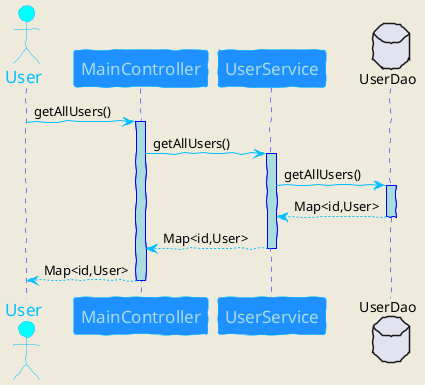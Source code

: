 @startuml

skinparam backgroundColor #EEEBDC
skinparam handwritten true

skinparam sequence {
	ArrowColor DeepSkyBlue
	ActorBorderColor DeepSkyBlue
	LifeLineBorderColor blue
	LifeLineBackgroundColor #A9DCDF
	
	ParticipantBorderColor DeepSkyBlue
	ParticipantBackgroundColor DodgerBlue
	ParticipantFontName Impact
	ParticipantFontSize 17
	ParticipantFontColor #A9DCDF
	
	ActorBackgroundColor aqua
	ActorFontColor DeepSkyBlue
	ActorFontSize 17
	ActorFontName Aapex
}

actor User as u
participant "MainController" as a
participant "UserService" as b

database UserDao as d1


u -> a : getAllUsers()
activate a
a->b:getAllUsers()
activate b

b->d1:getAllUsers()
activate d1
d1-->b:Map<id,User>
deactivate d1

b-->a: Map<id,User>
deactivate b


a-->u:Map<id,User>
deactivate a


@enduml